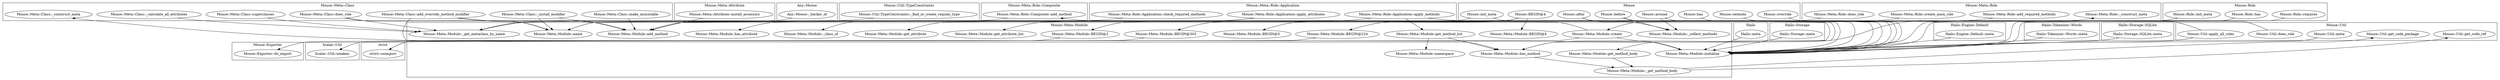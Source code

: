 digraph {
graph [overlap=false]
subgraph cluster_Hailo_Tokenizer_Words {
	label="Hailo::Tokenizer::Words";
	"Hailo::Tokenizer::Words::meta";
}
subgraph cluster_Mouse_Meta_Attribute {
	label="Mouse::Meta::Attribute";
	"Mouse::Meta::Attribute::install_accessors";
}
subgraph cluster_Hailo_Storage_SQLite {
	label="Hailo::Storage::SQLite";
	"Hailo::Storage::SQLite::meta";
}
subgraph cluster_Mouse_Meta_Class {
	label="Mouse::Meta::Class";
	"Mouse::Meta::Class::superclasses";
	"Mouse::Meta::Class::_install_modifier";
	"Mouse::Meta::Class::add_override_method_modifier";
	"Mouse::Meta::Class::_calculate_all_attributes";
	"Mouse::Meta::Class::make_immutable";
	"Mouse::Meta::Class::does_role";
	"Mouse::Meta::Class::_construct_meta";
}
subgraph cluster_strict {
	label="strict";
	"strict::unimport";
}
subgraph cluster_Any_Moose {
	label="Any::Moose";
	"Any::Moose::_backer_of";
}
subgraph cluster_Mouse_Meta_Role {
	label="Mouse::Meta::Role";
	"Mouse::Meta::Role::add_required_methods";
	"Mouse::Meta::Role::create_anon_role";
	"Mouse::Meta::Role::_construct_meta";
	"Mouse::Meta::Role::does_role";
}
subgraph cluster_Mouse_Util_TypeConstraints {
	label="Mouse::Util::TypeConstraints";
	"Mouse::Util::TypeConstraints::_find_or_create_regular_type";
}
subgraph cluster_Hailo {
	label="Hailo";
	"Hailo::meta";
}
subgraph cluster_Scalar_Util {
	label="Scalar::Util";
	"Scalar::Util::weaken";
}
subgraph cluster_Mouse_Meta_Role_Composite {
	label="Mouse::Meta::Role::Composite";
	"Mouse::Meta::Role::Composite::add_method";
}
subgraph cluster_Hailo_Storage {
	label="Hailo::Storage";
	"Hailo::Storage::meta";
}
subgraph cluster_Mouse {
	label="Mouse";
	"Mouse::extends";
	"Mouse::override";
	"Mouse::around";
	"Mouse::after";
	"Mouse::before";
	"Mouse::has";
	"Mouse::init_meta";
	"Mouse::BEGIN@4";
}
subgraph cluster_Mouse_Util {
	label="Mouse::Util";
	"Mouse::Util::apply_all_roles";
	"Mouse::Util::meta";
	"Mouse::Util::get_code_package";
	"Mouse::Util::does_role";
	"Mouse::Util::get_code_ref";
}
subgraph cluster_Mouse_Meta_Role_Application {
	label="Mouse::Meta::Role::Application";
	"Mouse::Meta::Role::Application::check_required_methods";
	"Mouse::Meta::Role::Application::apply_methods";
	"Mouse::Meta::Role::Application::apply_attributes";
}
subgraph cluster_Mouse_Role {
	label="Mouse::Role";
	"Mouse::Role::requires";
	"Mouse::Role::init_meta";
	"Mouse::Role::has";
}
subgraph cluster_Mouse_Exporter {
	label="Mouse::Exporter";
	"Mouse::Exporter::do_import";
}
subgraph cluster_Hailo_Engine_Default {
	label="Hailo::Engine::Default";
	"Hailo::Engine::Default::meta";
}
subgraph cluster_Mouse_Meta_Module {
	label="Mouse::Meta::Module";
	"Mouse::Meta::Module::get_method_body";
	"Mouse::Meta::Module::namespace";
	"Mouse::Meta::Module::name";
	"Mouse::Meta::Module::BEGIN@2";
	"Mouse::Meta::Module::create";
	"Mouse::Meta::Module::has_method";
	"Mouse::Meta::Module::BEGIN@224";
	"Mouse::Meta::Module::_collect_methods";
	"Mouse::Meta::Module::get_method_list";
	"Mouse::Meta::Module::_get_metaclass_by_name";
	"Mouse::Meta::Module::BEGIN@5";
	"Mouse::Meta::Module::_get_method_body";
	"Mouse::Meta::Module::BEGIN@4";
	"Mouse::Meta::Module::has_attribute";
	"Mouse::Meta::Module::_class_of";
	"Mouse::Meta::Module::get_attribute_list";
	"Mouse::Meta::Module::add_method";
	"Mouse::Meta::Module::get_attribute";
	"Mouse::Meta::Module::initialize";
	"Mouse::Meta::Module::BEGIN@303";
}
"Mouse::Meta::Module::get_method_list" -> "Mouse::Meta::Module::namespace";
"Mouse::Meta::Role::create_anon_role" -> "Mouse::Meta::Module::create";
"Mouse::Meta::Module::create" -> "Scalar::Util::weaken";
"Mouse::Meta::Role::Application::apply_methods" -> "Mouse::Meta::Module::get_method_list";
"Mouse::Util::apply_all_roles" -> "Mouse::Meta::Module::_get_metaclass_by_name";
"Any::Moose::_backer_of" -> "Mouse::Meta::Module::_get_metaclass_by_name";
"Mouse::Meta::Class::superclasses" -> "Mouse::Meta::Module::_get_metaclass_by_name";
"Mouse::Util::TypeConstraints::_find_or_create_regular_type" -> "Mouse::Meta::Module::_get_metaclass_by_name";
"Mouse::Meta::Class::_calculate_all_attributes" -> "Mouse::Meta::Module::_get_metaclass_by_name";
"Mouse::Meta::Class::does_role" -> "Mouse::Meta::Module::_get_metaclass_by_name";
"Mouse::BEGIN@4" -> "Mouse::Meta::Module::BEGIN@5";
"Mouse::Util::does_role" -> "Mouse::Meta::Module::_class_of";
"Mouse::Role::init_meta" -> "Mouse::Meta::Module::add_method";
"Mouse::Meta::Class::_install_modifier" -> "Mouse::Meta::Module::add_method";
"Mouse::Meta::Role::Application::apply_methods" -> "Mouse::Meta::Module::add_method";
"Mouse::Meta::Class::add_override_method_modifier" -> "Mouse::Meta::Module::add_method";
"Mouse::Meta::Role::Composite::add_method" -> "Mouse::Meta::Module::add_method";
"Mouse::init_meta" -> "Mouse::Meta::Module::add_method";
"Mouse::Meta::Attribute::install_accessors" -> "Mouse::Meta::Module::add_method";
"Mouse::Meta::Class::make_immutable" -> "Mouse::Meta::Module::add_method";
"Mouse::BEGIN@4" -> "Mouse::Meta::Module::BEGIN@303";
"Mouse::Meta::Module::BEGIN@303" -> "strict::unimport";
"Mouse::Meta::Module::BEGIN@224" -> "strict::unimport";
"Mouse::Meta::Role::Application::check_required_methods" -> "Mouse::Meta::Module::name";
"Mouse::Meta::Role::does_role" -> "Mouse::Meta::Module::name";
"Mouse::Meta::Class::_install_modifier" -> "Mouse::Meta::Module::name";
"Mouse::Meta::Class::add_override_method_modifier" -> "Mouse::Meta::Module::name";
"Mouse::Meta::Class::does_role" -> "Mouse::Meta::Module::name";
"Mouse::Meta::Module::has_method" -> "Mouse::Meta::Module::_get_method_body";
"Mouse::Meta::Module::get_method_body" -> "Mouse::Meta::Module::_get_method_body";
"Mouse::BEGIN@4" -> "Mouse::Meta::Module::BEGIN@4";
"Mouse::Meta::Role::Application::apply_attributes" -> "Mouse::Meta::Module::has_attribute";
"Mouse::Meta::Role::Application::apply_attributes" -> "Mouse::Meta::Module::get_attribute_list";
"Mouse::Meta::Role::Application::apply_attributes" -> "Mouse::Meta::Module::get_attribute";
"Mouse::Meta::Role::Application::apply_methods" -> "Mouse::Meta::Module::get_method_body";
"Mouse::BEGIN@4" -> "Mouse::Meta::Module::BEGIN@2";
"Mouse::around" -> "Mouse::Meta::Module::_collect_methods";
"Mouse::before" -> "Mouse::Meta::Module::_collect_methods";
"Mouse::after" -> "Mouse::Meta::Module::_collect_methods";
"Mouse::Meta::Module::BEGIN@2" -> "Mouse::Exporter::do_import";
"Mouse::Meta::Module::_get_method_body" -> "Mouse::Util::get_code_package";
"Mouse::Meta::Module::_get_method_body" -> "Mouse::Util::get_code_ref";
"Mouse::Role::requires" -> "Mouse::Meta::Module::initialize";
"Hailo::meta" -> "Mouse::Meta::Module::initialize";
"Mouse::Util::meta" -> "Mouse::Meta::Module::initialize";
"Mouse::has" -> "Mouse::Meta::Module::initialize";
"Mouse::Meta::Module::create" -> "Mouse::Meta::Module::initialize";
"Mouse::override" -> "Mouse::Meta::Module::initialize";
"Mouse::around" -> "Mouse::Meta::Module::initialize";
"Mouse::Role::has" -> "Mouse::Meta::Module::initialize";
"Hailo::Storage::meta" -> "Mouse::Meta::Module::initialize";
"Mouse::Util::apply_all_roles" -> "Mouse::Meta::Module::initialize";
"Mouse::extends" -> "Mouse::Meta::Module::initialize";
"Mouse::Role::init_meta" -> "Mouse::Meta::Module::initialize";
"Mouse::init_meta" -> "Mouse::Meta::Module::initialize";
"Hailo::Engine::Default::meta" -> "Mouse::Meta::Module::initialize";
"Hailo::Storage::SQLite::meta" -> "Mouse::Meta::Module::initialize";
"Hailo::Tokenizer::Words::meta" -> "Mouse::Meta::Module::initialize";
"Mouse::after" -> "Mouse::Meta::Module::initialize";
"Mouse::before" -> "Mouse::Meta::Module::initialize";
"Mouse::Meta::Module::initialize" -> "Mouse::Meta::Role::_construct_meta";
"Mouse::Meta::Role::add_required_methods" -> "Mouse::Meta::Module::has_method";
"Mouse::Meta::Role::Application::apply_methods" -> "Mouse::Meta::Module::has_method";
"Mouse::Meta::Class::add_override_method_modifier" -> "Mouse::Meta::Module::has_method";
"Mouse::Meta::Module::get_method_list" -> "Mouse::Meta::Module::has_method";
"Mouse::BEGIN@4" -> "Mouse::Meta::Module::BEGIN@224";
"Mouse::Meta::Module::create" -> "Mouse::Meta::Role::Composite::add_method";
"Mouse::Meta::Module::initialize" -> "Mouse::Meta::Class::_construct_meta";
}
